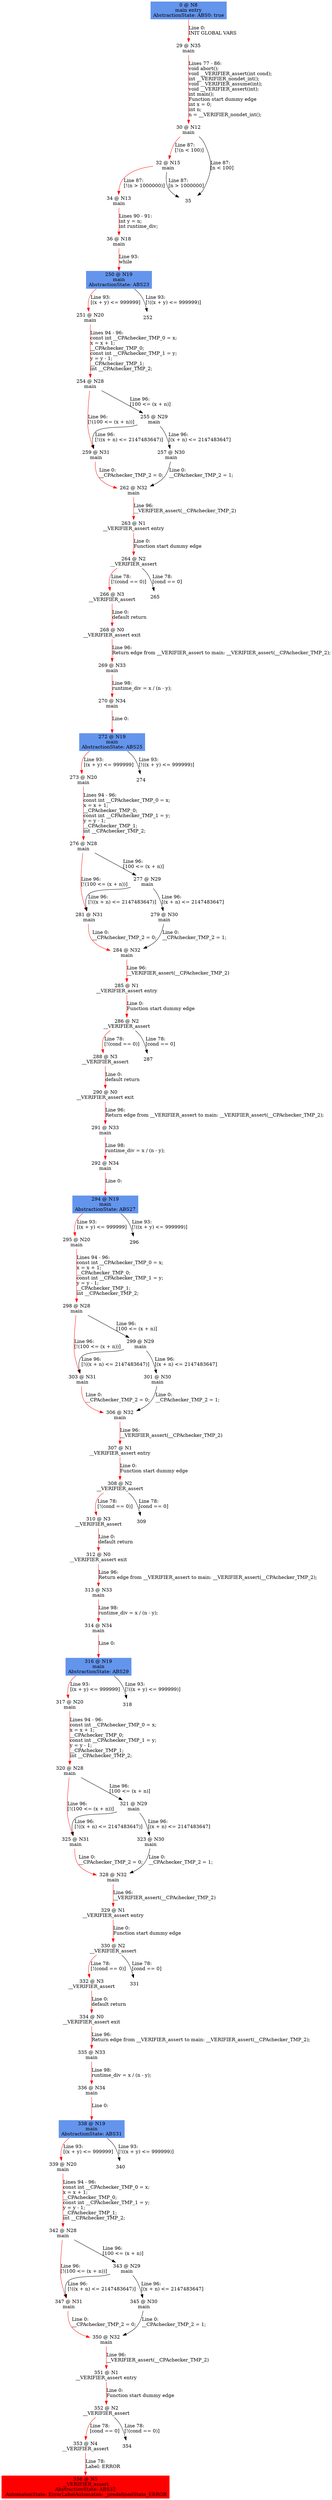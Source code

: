 digraph ARG {
node [style="filled" shape="box" color="white"]
0 [fillcolor="cornflowerblue" label="0 @ N8\nmain entry\nAbstractionState: ABS0: true\n" id="0"]
29 [label="29 @ N35\nmain\n" id="29"]
30 [label="30 @ N12\nmain\n" id="30"]
32 [label="32 @ N15\nmain\n" id="32"]
34 [label="34 @ N13\nmain\n" id="34"]
36 [label="36 @ N18\nmain\n" id="36"]
250 [fillcolor="cornflowerblue" label="250 @ N19\nmain\nAbstractionState: ABS23\n" id="250"]
251 [label="251 @ N20\nmain\n" id="251"]
254 [label="254 @ N28\nmain\n" id="254"]
259 [label="259 @ N31\nmain\n" id="259"]
262 [label="262 @ N32\nmain\n" id="262"]
263 [label="263 @ N1\n__VERIFIER_assert entry\n" id="263"]
264 [label="264 @ N2\n__VERIFIER_assert\n" id="264"]
266 [label="266 @ N3\n__VERIFIER_assert\n" id="266"]
268 [label="268 @ N0\n__VERIFIER_assert exit\n" id="268"]
269 [label="269 @ N33\nmain\n" id="269"]
270 [label="270 @ N34\nmain\n" id="270"]
272 [fillcolor="cornflowerblue" label="272 @ N19\nmain\nAbstractionState: ABS25\n" id="272"]
273 [label="273 @ N20\nmain\n" id="273"]
276 [label="276 @ N28\nmain\n" id="276"]
281 [label="281 @ N31\nmain\n" id="281"]
284 [label="284 @ N32\nmain\n" id="284"]
285 [label="285 @ N1\n__VERIFIER_assert entry\n" id="285"]
286 [label="286 @ N2\n__VERIFIER_assert\n" id="286"]
288 [label="288 @ N3\n__VERIFIER_assert\n" id="288"]
290 [label="290 @ N0\n__VERIFIER_assert exit\n" id="290"]
291 [label="291 @ N33\nmain\n" id="291"]
292 [label="292 @ N34\nmain\n" id="292"]
294 [fillcolor="cornflowerblue" label="294 @ N19\nmain\nAbstractionState: ABS27\n" id="294"]
295 [label="295 @ N20\nmain\n" id="295"]
298 [label="298 @ N28\nmain\n" id="298"]
303 [label="303 @ N31\nmain\n" id="303"]
306 [label="306 @ N32\nmain\n" id="306"]
307 [label="307 @ N1\n__VERIFIER_assert entry\n" id="307"]
308 [label="308 @ N2\n__VERIFIER_assert\n" id="308"]
310 [label="310 @ N3\n__VERIFIER_assert\n" id="310"]
312 [label="312 @ N0\n__VERIFIER_assert exit\n" id="312"]
313 [label="313 @ N33\nmain\n" id="313"]
314 [label="314 @ N34\nmain\n" id="314"]
316 [fillcolor="cornflowerblue" label="316 @ N19\nmain\nAbstractionState: ABS29\n" id="316"]
317 [label="317 @ N20\nmain\n" id="317"]
320 [label="320 @ N28\nmain\n" id="320"]
325 [label="325 @ N31\nmain\n" id="325"]
328 [label="328 @ N32\nmain\n" id="328"]
329 [label="329 @ N1\n__VERIFIER_assert entry\n" id="329"]
330 [label="330 @ N2\n__VERIFIER_assert\n" id="330"]
332 [label="332 @ N3\n__VERIFIER_assert\n" id="332"]
334 [label="334 @ N0\n__VERIFIER_assert exit\n" id="334"]
335 [label="335 @ N33\nmain\n" id="335"]
336 [label="336 @ N34\nmain\n" id="336"]
338 [fillcolor="cornflowerblue" label="338 @ N19\nmain\nAbstractionState: ABS31\n" id="338"]
339 [label="339 @ N20\nmain\n" id="339"]
342 [label="342 @ N28\nmain\n" id="342"]
347 [label="347 @ N31\nmain\n" id="347"]
350 [label="350 @ N32\nmain\n" id="350"]
351 [label="351 @ N1\n__VERIFIER_assert entry\n" id="351"]
352 [label="352 @ N2\n__VERIFIER_assert\n" id="352"]
353 [label="353 @ N4\n__VERIFIER_assert\n" id="353"]
356 [fillcolor="red" label="356 @ N5\n__VERIFIER_assert\nAbstractionState: ABS32\n AutomatonState: ErrorLabelAutomaton: _predefinedState_ERROR\n" id="356"]
343 [label="343 @ N29\nmain\n" id="343"]
345 [label="345 @ N30\nmain\n" id="345"]
321 [label="321 @ N29\nmain\n" id="321"]
323 [label="323 @ N30\nmain\n" id="323"]
299 [label="299 @ N29\nmain\n" id="299"]
301 [label="301 @ N30\nmain\n" id="301"]
277 [label="277 @ N29\nmain\n" id="277"]
279 [label="279 @ N30\nmain\n" id="279"]
255 [label="255 @ N29\nmain\n" id="255"]
257 [label="257 @ N30\nmain\n" id="257"]
0 -> 29 [color="red" label="Line 0: \lINIT GLOBAL VARS\l" id="0 -> 29"]
29 -> 30 [color="red" label="Lines 77 - 86: \lvoid abort();\lvoid __VERIFIER_assert(int cond);\lint __VERIFIER_nondet_int();\lvoid __VERIFIER_assume(int);\lvoid __VERIFIER_assert(int);\lint main();\lFunction start dummy edge\lint x = 0;\lint n;\ln = __VERIFIER_nondet_int();\l" id="29 -> 30"]
30 -> 32 [color="red" label="Line 87: \l[!(n < 100)]\l" id="30 -> 32"]
30 -> 35 [label="Line 87: \l[n < 100]\l" id="30 -> 35"]
32 -> 34 [color="red" label="Line 87: \l[!(n > 1000000)]\l" id="32 -> 34"]
32 -> 35 [label="Line 87: \l[n > 1000000]\l" id="32 -> 35"]
34 -> 36 [color="red" label="Lines 90 - 91: \lint y = n;\lint runtime_div;\l" id="34 -> 36"]
36 -> 250 [color="red" label="Line 93: \lwhile\l" id="36 -> 250"]
250 -> 251 [color="red" label="Line 93: \l[(x + y) <= 999999]\l" id="250 -> 251"]
250 -> 252 [label="Line 93: \l[!((x + y) <= 999999)]\l" id="250 -> 252"]
251 -> 254 [color="red" label="Lines 94 - 96: \lconst int __CPAchecker_TMP_0 = x;\lx = x + 1;\l__CPAchecker_TMP_0;\lconst int __CPAchecker_TMP_1 = y;\ly = y - 1;\l__CPAchecker_TMP_1;\lint __CPAchecker_TMP_2;\l" id="251 -> 254"]
254 -> 255 [label="Line 96: \l[100 <= (x + n)]\l" id="254 -> 255"]
254 -> 259 [color="red" label="Line 96: \l[!(100 <= (x + n))]\l" id="254 -> 259"]
259 -> 262 [color="red" label="Line 0: \l__CPAchecker_TMP_2 = 0;\l" id="259 -> 262"]
262 -> 263 [color="red" label="Line 96: \l__VERIFIER_assert(__CPAchecker_TMP_2)\l" id="262 -> 263"]
263 -> 264 [color="red" label="Line 0: \lFunction start dummy edge\l" id="263 -> 264"]
264 -> 265 [label="Line 78: \l[cond == 0]\l" id="264 -> 265"]
264 -> 266 [color="red" label="Line 78: \l[!(cond == 0)]\l" id="264 -> 266"]
266 -> 268 [color="red" label="Line 0: \ldefault return\l" id="266 -> 268"]
268 -> 269 [color="red" label="Line 96: \lReturn edge from __VERIFIER_assert to main: __VERIFIER_assert(__CPAchecker_TMP_2);\l" id="268 -> 269"]
269 -> 270 [color="red" label="Line 98: \lruntime_div = x / (n - y);\l" id="269 -> 270"]
270 -> 272 [color="red" label="Line 0: \l\l" id="270 -> 272"]
272 -> 273 [color="red" label="Line 93: \l[(x + y) <= 999999]\l" id="272 -> 273"]
272 -> 274 [label="Line 93: \l[!((x + y) <= 999999)]\l" id="272 -> 274"]
273 -> 276 [color="red" label="Lines 94 - 96: \lconst int __CPAchecker_TMP_0 = x;\lx = x + 1;\l__CPAchecker_TMP_0;\lconst int __CPAchecker_TMP_1 = y;\ly = y - 1;\l__CPAchecker_TMP_1;\lint __CPAchecker_TMP_2;\l" id="273 -> 276"]
276 -> 277 [label="Line 96: \l[100 <= (x + n)]\l" id="276 -> 277"]
276 -> 281 [color="red" label="Line 96: \l[!(100 <= (x + n))]\l" id="276 -> 281"]
281 -> 284 [color="red" label="Line 0: \l__CPAchecker_TMP_2 = 0;\l" id="281 -> 284"]
284 -> 285 [color="red" label="Line 96: \l__VERIFIER_assert(__CPAchecker_TMP_2)\l" id="284 -> 285"]
285 -> 286 [color="red" label="Line 0: \lFunction start dummy edge\l" id="285 -> 286"]
286 -> 287 [label="Line 78: \l[cond == 0]\l" id="286 -> 287"]
286 -> 288 [color="red" label="Line 78: \l[!(cond == 0)]\l" id="286 -> 288"]
288 -> 290 [color="red" label="Line 0: \ldefault return\l" id="288 -> 290"]
290 -> 291 [color="red" label="Line 96: \lReturn edge from __VERIFIER_assert to main: __VERIFIER_assert(__CPAchecker_TMP_2);\l" id="290 -> 291"]
291 -> 292 [color="red" label="Line 98: \lruntime_div = x / (n - y);\l" id="291 -> 292"]
292 -> 294 [color="red" label="Line 0: \l\l" id="292 -> 294"]
294 -> 295 [color="red" label="Line 93: \l[(x + y) <= 999999]\l" id="294 -> 295"]
294 -> 296 [label="Line 93: \l[!((x + y) <= 999999)]\l" id="294 -> 296"]
295 -> 298 [color="red" label="Lines 94 - 96: \lconst int __CPAchecker_TMP_0 = x;\lx = x + 1;\l__CPAchecker_TMP_0;\lconst int __CPAchecker_TMP_1 = y;\ly = y - 1;\l__CPAchecker_TMP_1;\lint __CPAchecker_TMP_2;\l" id="295 -> 298"]
298 -> 299 [label="Line 96: \l[100 <= (x + n)]\l" id="298 -> 299"]
298 -> 303 [color="red" label="Line 96: \l[!(100 <= (x + n))]\l" id="298 -> 303"]
303 -> 306 [color="red" label="Line 0: \l__CPAchecker_TMP_2 = 0;\l" id="303 -> 306"]
306 -> 307 [color="red" label="Line 96: \l__VERIFIER_assert(__CPAchecker_TMP_2)\l" id="306 -> 307"]
307 -> 308 [color="red" label="Line 0: \lFunction start dummy edge\l" id="307 -> 308"]
308 -> 309 [label="Line 78: \l[cond == 0]\l" id="308 -> 309"]
308 -> 310 [color="red" label="Line 78: \l[!(cond == 0)]\l" id="308 -> 310"]
310 -> 312 [color="red" label="Line 0: \ldefault return\l" id="310 -> 312"]
312 -> 313 [color="red" label="Line 96: \lReturn edge from __VERIFIER_assert to main: __VERIFIER_assert(__CPAchecker_TMP_2);\l" id="312 -> 313"]
313 -> 314 [color="red" label="Line 98: \lruntime_div = x / (n - y);\l" id="313 -> 314"]
314 -> 316 [color="red" label="Line 0: \l\l" id="314 -> 316"]
316 -> 317 [color="red" label="Line 93: \l[(x + y) <= 999999]\l" id="316 -> 317"]
316 -> 318 [label="Line 93: \l[!((x + y) <= 999999)]\l" id="316 -> 318"]
317 -> 320 [color="red" label="Lines 94 - 96: \lconst int __CPAchecker_TMP_0 = x;\lx = x + 1;\l__CPAchecker_TMP_0;\lconst int __CPAchecker_TMP_1 = y;\ly = y - 1;\l__CPAchecker_TMP_1;\lint __CPAchecker_TMP_2;\l" id="317 -> 320"]
320 -> 321 [label="Line 96: \l[100 <= (x + n)]\l" id="320 -> 321"]
320 -> 325 [color="red" label="Line 96: \l[!(100 <= (x + n))]\l" id="320 -> 325"]
325 -> 328 [color="red" label="Line 0: \l__CPAchecker_TMP_2 = 0;\l" id="325 -> 328"]
328 -> 329 [color="red" label="Line 96: \l__VERIFIER_assert(__CPAchecker_TMP_2)\l" id="328 -> 329"]
329 -> 330 [color="red" label="Line 0: \lFunction start dummy edge\l" id="329 -> 330"]
330 -> 331 [label="Line 78: \l[cond == 0]\l" id="330 -> 331"]
330 -> 332 [color="red" label="Line 78: \l[!(cond == 0)]\l" id="330 -> 332"]
332 -> 334 [color="red" label="Line 0: \ldefault return\l" id="332 -> 334"]
334 -> 335 [color="red" label="Line 96: \lReturn edge from __VERIFIER_assert to main: __VERIFIER_assert(__CPAchecker_TMP_2);\l" id="334 -> 335"]
335 -> 336 [color="red" label="Line 98: \lruntime_div = x / (n - y);\l" id="335 -> 336"]
336 -> 338 [color="red" label="Line 0: \l\l" id="336 -> 338"]
338 -> 339 [color="red" label="Line 93: \l[(x + y) <= 999999]\l" id="338 -> 339"]
338 -> 340 [label="Line 93: \l[!((x + y) <= 999999)]\l" id="338 -> 340"]
339 -> 342 [color="red" label="Lines 94 - 96: \lconst int __CPAchecker_TMP_0 = x;\lx = x + 1;\l__CPAchecker_TMP_0;\lconst int __CPAchecker_TMP_1 = y;\ly = y - 1;\l__CPAchecker_TMP_1;\lint __CPAchecker_TMP_2;\l" id="339 -> 342"]
342 -> 343 [label="Line 96: \l[100 <= (x + n)]\l" id="342 -> 343"]
342 -> 347 [color="red" label="Line 96: \l[!(100 <= (x + n))]\l" id="342 -> 347"]
347 -> 350 [color="red" label="Line 0: \l__CPAchecker_TMP_2 = 0;\l" id="347 -> 350"]
350 -> 351 [color="red" label="Line 96: \l__VERIFIER_assert(__CPAchecker_TMP_2)\l" id="350 -> 351"]
351 -> 352 [color="red" label="Line 0: \lFunction start dummy edge\l" id="351 -> 352"]
352 -> 353 [color="red" label="Line 78: \l[cond == 0]\l" id="352 -> 353"]
352 -> 354 [label="Line 78: \l[!(cond == 0)]\l" id="352 -> 354"]
353 -> 356 [color="red" label="Line 78: \lLabel: ERROR\l" id="353 -> 356"]
343 -> 345 [label="Line 96: \l[(x + n) <= 2147483647]\l" id="343 -> 345"]
343 -> 347 [label="Line 96: \l[!((x + n) <= 2147483647)]\l" id="343 -> 347"]
345 -> 350 [label="Line 0: \l__CPAchecker_TMP_2 = 1;\l" id="345 -> 350"]
321 -> 323 [label="Line 96: \l[(x + n) <= 2147483647]\l" id="321 -> 323"]
321 -> 325 [label="Line 96: \l[!((x + n) <= 2147483647)]\l" id="321 -> 325"]
323 -> 328 [label="Line 0: \l__CPAchecker_TMP_2 = 1;\l" id="323 -> 328"]
299 -> 301 [label="Line 96: \l[(x + n) <= 2147483647]\l" id="299 -> 301"]
299 -> 303 [label="Line 96: \l[!((x + n) <= 2147483647)]\l" id="299 -> 303"]
301 -> 306 [label="Line 0: \l__CPAchecker_TMP_2 = 1;\l" id="301 -> 306"]
277 -> 279 [label="Line 96: \l[(x + n) <= 2147483647]\l" id="277 -> 279"]
277 -> 281 [label="Line 96: \l[!((x + n) <= 2147483647)]\l" id="277 -> 281"]
279 -> 284 [label="Line 0: \l__CPAchecker_TMP_2 = 1;\l" id="279 -> 284"]
255 -> 257 [label="Line 96: \l[(x + n) <= 2147483647]\l" id="255 -> 257"]
255 -> 259 [label="Line 96: \l[!((x + n) <= 2147483647)]\l" id="255 -> 259"]
257 -> 262 [label="Line 0: \l__CPAchecker_TMP_2 = 1;\l" id="257 -> 262"]
}
